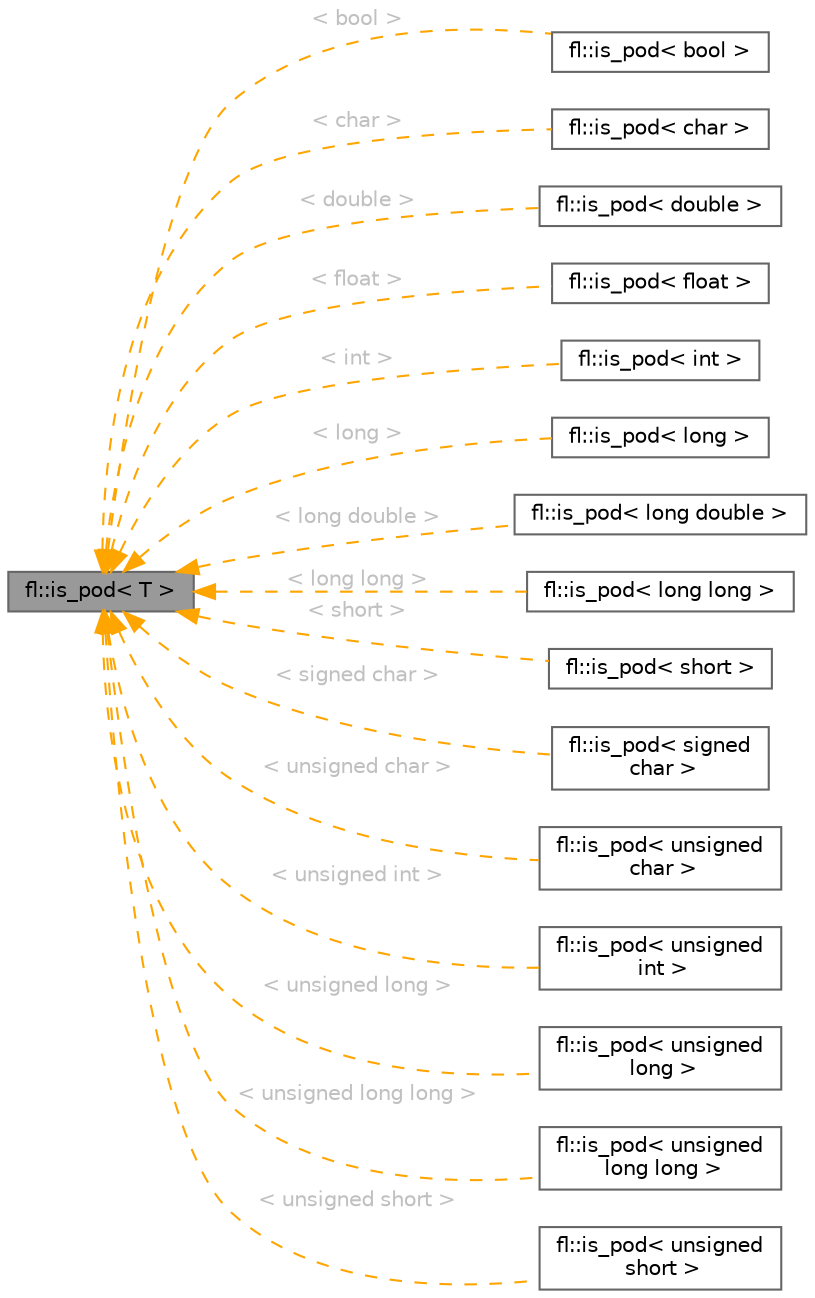 digraph "fl::is_pod&lt; T &gt;"
{
 // LATEX_PDF_SIZE
  bgcolor="transparent";
  edge [fontname=Helvetica,fontsize=10,labelfontname=Helvetica,labelfontsize=10];
  node [fontname=Helvetica,fontsize=10,shape=box,height=0.2,width=0.4];
  rankdir="LR";
  Node1 [id="Node000001",label="fl::is_pod\< T \>",height=0.2,width=0.4,color="gray40", fillcolor="grey60", style="filled", fontcolor="black",tooltip=" "];
  Node1 -> Node2 [id="edge1_Node000001_Node000002",dir="back",color="orange",style="dashed",tooltip=" ",label=" \< bool \>",fontcolor="grey" ];
  Node2 [id="Node000002",label="fl::is_pod\< bool \>",height=0.2,width=0.4,color="gray40", fillcolor="white", style="filled",URL="$db/d7e/structfl_1_1is__pod_3_01bool_01_4.html",tooltip=" "];
  Node1 -> Node3 [id="edge2_Node000001_Node000003",dir="back",color="orange",style="dashed",tooltip=" ",label=" \< char \>",fontcolor="grey" ];
  Node3 [id="Node000003",label="fl::is_pod\< char \>",height=0.2,width=0.4,color="gray40", fillcolor="white", style="filled",URL="$db/d66/structfl_1_1is__pod_3_01char_01_4.html",tooltip=" "];
  Node1 -> Node4 [id="edge3_Node000001_Node000004",dir="back",color="orange",style="dashed",tooltip=" ",label=" \< double \>",fontcolor="grey" ];
  Node4 [id="Node000004",label="fl::is_pod\< double \>",height=0.2,width=0.4,color="gray40", fillcolor="white", style="filled",URL="$d0/d09/structfl_1_1is__pod_3_01double_01_4.html",tooltip=" "];
  Node1 -> Node5 [id="edge4_Node000001_Node000005",dir="back",color="orange",style="dashed",tooltip=" ",label=" \< float \>",fontcolor="grey" ];
  Node5 [id="Node000005",label="fl::is_pod\< float \>",height=0.2,width=0.4,color="gray40", fillcolor="white", style="filled",URL="$d2/dba/structfl_1_1is__pod_3_01float_01_4.html",tooltip=" "];
  Node1 -> Node6 [id="edge5_Node000001_Node000006",dir="back",color="orange",style="dashed",tooltip=" ",label=" \< int \>",fontcolor="grey" ];
  Node6 [id="Node000006",label="fl::is_pod\< int \>",height=0.2,width=0.4,color="gray40", fillcolor="white", style="filled",URL="$d3/db8/structfl_1_1is__pod_3_01int_01_4.html",tooltip=" "];
  Node1 -> Node7 [id="edge6_Node000001_Node000007",dir="back",color="orange",style="dashed",tooltip=" ",label=" \< long \>",fontcolor="grey" ];
  Node7 [id="Node000007",label="fl::is_pod\< long \>",height=0.2,width=0.4,color="gray40", fillcolor="white", style="filled",URL="$dc/d55/structfl_1_1is__pod_3_01long_01_4.html",tooltip=" "];
  Node1 -> Node8 [id="edge7_Node000001_Node000008",dir="back",color="orange",style="dashed",tooltip=" ",label=" \< long double \>",fontcolor="grey" ];
  Node8 [id="Node000008",label="fl::is_pod\< long double \>",height=0.2,width=0.4,color="gray40", fillcolor="white", style="filled",URL="$df/d9c/structfl_1_1is__pod_3_01long_01double_01_4.html",tooltip=" "];
  Node1 -> Node9 [id="edge8_Node000001_Node000009",dir="back",color="orange",style="dashed",tooltip=" ",label=" \< long long \>",fontcolor="grey" ];
  Node9 [id="Node000009",label="fl::is_pod\< long long \>",height=0.2,width=0.4,color="gray40", fillcolor="white", style="filled",URL="$da/d92/structfl_1_1is__pod_3_01long_01long_01_4.html",tooltip=" "];
  Node1 -> Node10 [id="edge9_Node000001_Node000010",dir="back",color="orange",style="dashed",tooltip=" ",label=" \< short \>",fontcolor="grey" ];
  Node10 [id="Node000010",label="fl::is_pod\< short \>",height=0.2,width=0.4,color="gray40", fillcolor="white", style="filled",URL="$d5/d10/structfl_1_1is__pod_3_01short_01_4.html",tooltip=" "];
  Node1 -> Node11 [id="edge10_Node000001_Node000011",dir="back",color="orange",style="dashed",tooltip=" ",label=" \< signed char \>",fontcolor="grey" ];
  Node11 [id="Node000011",label="fl::is_pod\< signed\l char \>",height=0.2,width=0.4,color="gray40", fillcolor="white", style="filled",URL="$db/d8a/structfl_1_1is__pod_3_01signed_01char_01_4.html",tooltip=" "];
  Node1 -> Node12 [id="edge11_Node000001_Node000012",dir="back",color="orange",style="dashed",tooltip=" ",label=" \< unsigned char \>",fontcolor="grey" ];
  Node12 [id="Node000012",label="fl::is_pod\< unsigned\l char \>",height=0.2,width=0.4,color="gray40", fillcolor="white", style="filled",URL="$d7/d90/structfl_1_1is__pod_3_01unsigned_01char_01_4.html",tooltip=" "];
  Node1 -> Node13 [id="edge12_Node000001_Node000013",dir="back",color="orange",style="dashed",tooltip=" ",label=" \< unsigned int \>",fontcolor="grey" ];
  Node13 [id="Node000013",label="fl::is_pod\< unsigned\l int \>",height=0.2,width=0.4,color="gray40", fillcolor="white", style="filled",URL="$d1/da0/structfl_1_1is__pod_3_01unsigned_01int_01_4.html",tooltip=" "];
  Node1 -> Node14 [id="edge13_Node000001_Node000014",dir="back",color="orange",style="dashed",tooltip=" ",label=" \< unsigned long \>",fontcolor="grey" ];
  Node14 [id="Node000014",label="fl::is_pod\< unsigned\l long \>",height=0.2,width=0.4,color="gray40", fillcolor="white", style="filled",URL="$d8/dd6/structfl_1_1is__pod_3_01unsigned_01long_01_4.html",tooltip=" "];
  Node1 -> Node15 [id="edge14_Node000001_Node000015",dir="back",color="orange",style="dashed",tooltip=" ",label=" \< unsigned long long \>",fontcolor="grey" ];
  Node15 [id="Node000015",label="fl::is_pod\< unsigned\l long long \>",height=0.2,width=0.4,color="gray40", fillcolor="white", style="filled",URL="$d1/d8c/structfl_1_1is__pod_3_01unsigned_01long_01long_01_4.html",tooltip=" "];
  Node1 -> Node16 [id="edge15_Node000001_Node000016",dir="back",color="orange",style="dashed",tooltip=" ",label=" \< unsigned short \>",fontcolor="grey" ];
  Node16 [id="Node000016",label="fl::is_pod\< unsigned\l short \>",height=0.2,width=0.4,color="gray40", fillcolor="white", style="filled",URL="$d0/d02/structfl_1_1is__pod_3_01unsigned_01short_01_4.html",tooltip=" "];
}

